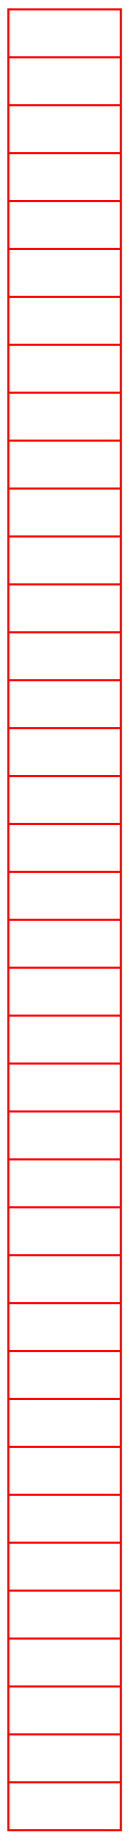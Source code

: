 digraph G {
  nodesep=.05;
  rankdir=LR; 
node[shape=record,color="red"]; 

		//tabla hash 

node0[label = "<f0> |<f1> |<f2> |<f3> |<f4> |<f5> |<f6> |<f7> |<f8> |<f9> |<f10> |<f11> |<f12> |<f13> |<f14> |<f15> |<f16> |<f17> |<f18> |<f19> |<f20> |<f21> |<f22> |<f23> |<f24> |<f25> |<f26> |<f27> |<f28> |<f29> |<f30> |<f31> |<f32> |<f33> |<f34> |<f35> |<f36> | ",height=1.5 ];

}
